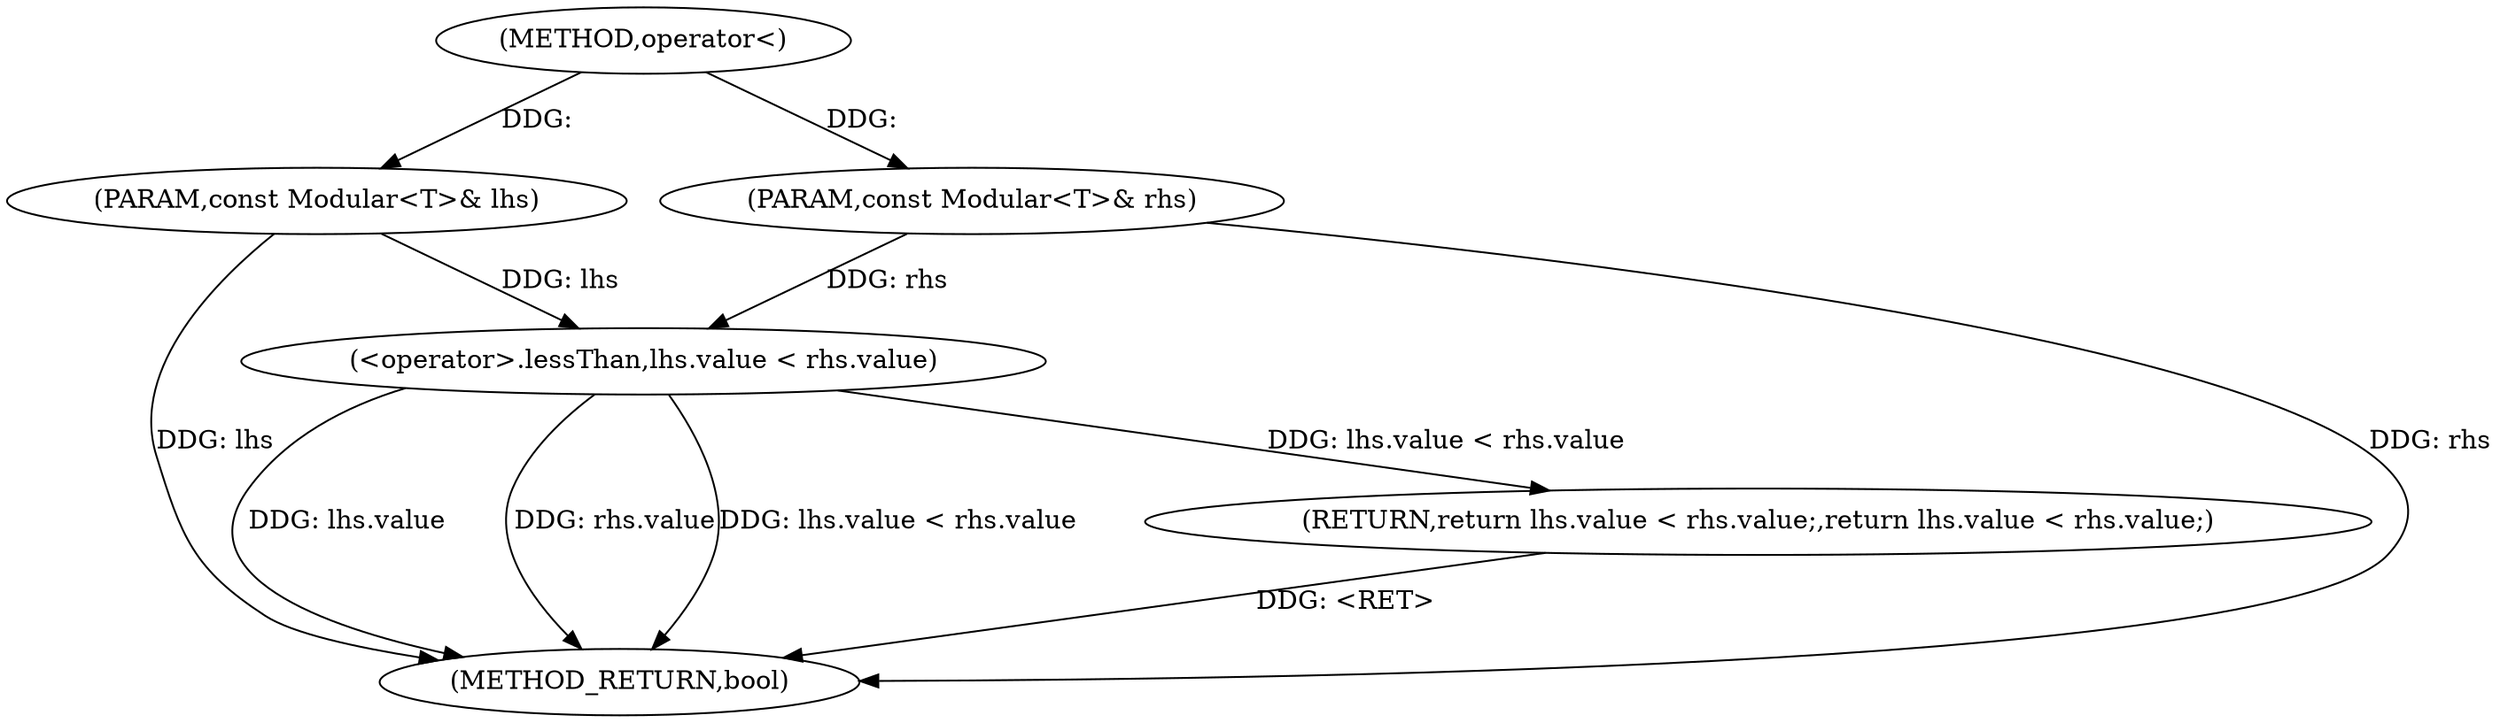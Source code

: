 digraph "operator<" {  
"1000776" [label = "(METHOD,operator<)" ]
"1000788" [label = "(METHOD_RETURN,bool)" ]
"1000777" [label = "(PARAM,const Modular<T>& lhs)" ]
"1000778" [label = "(PARAM,const Modular<T>& rhs)" ]
"1000780" [label = "(RETURN,return lhs.value < rhs.value;,return lhs.value < rhs.value;)" ]
"1000781" [label = "(<operator>.lessThan,lhs.value < rhs.value)" ]
  "1000777" -> "1000788"  [ label = "DDG: lhs"] 
  "1000778" -> "1000788"  [ label = "DDG: rhs"] 
  "1000781" -> "1000788"  [ label = "DDG: lhs.value"] 
  "1000781" -> "1000788"  [ label = "DDG: rhs.value"] 
  "1000781" -> "1000788"  [ label = "DDG: lhs.value < rhs.value"] 
  "1000780" -> "1000788"  [ label = "DDG: <RET>"] 
  "1000776" -> "1000777"  [ label = "DDG: "] 
  "1000776" -> "1000778"  [ label = "DDG: "] 
  "1000781" -> "1000780"  [ label = "DDG: lhs.value < rhs.value"] 
  "1000777" -> "1000781"  [ label = "DDG: lhs"] 
  "1000778" -> "1000781"  [ label = "DDG: rhs"] 
}
